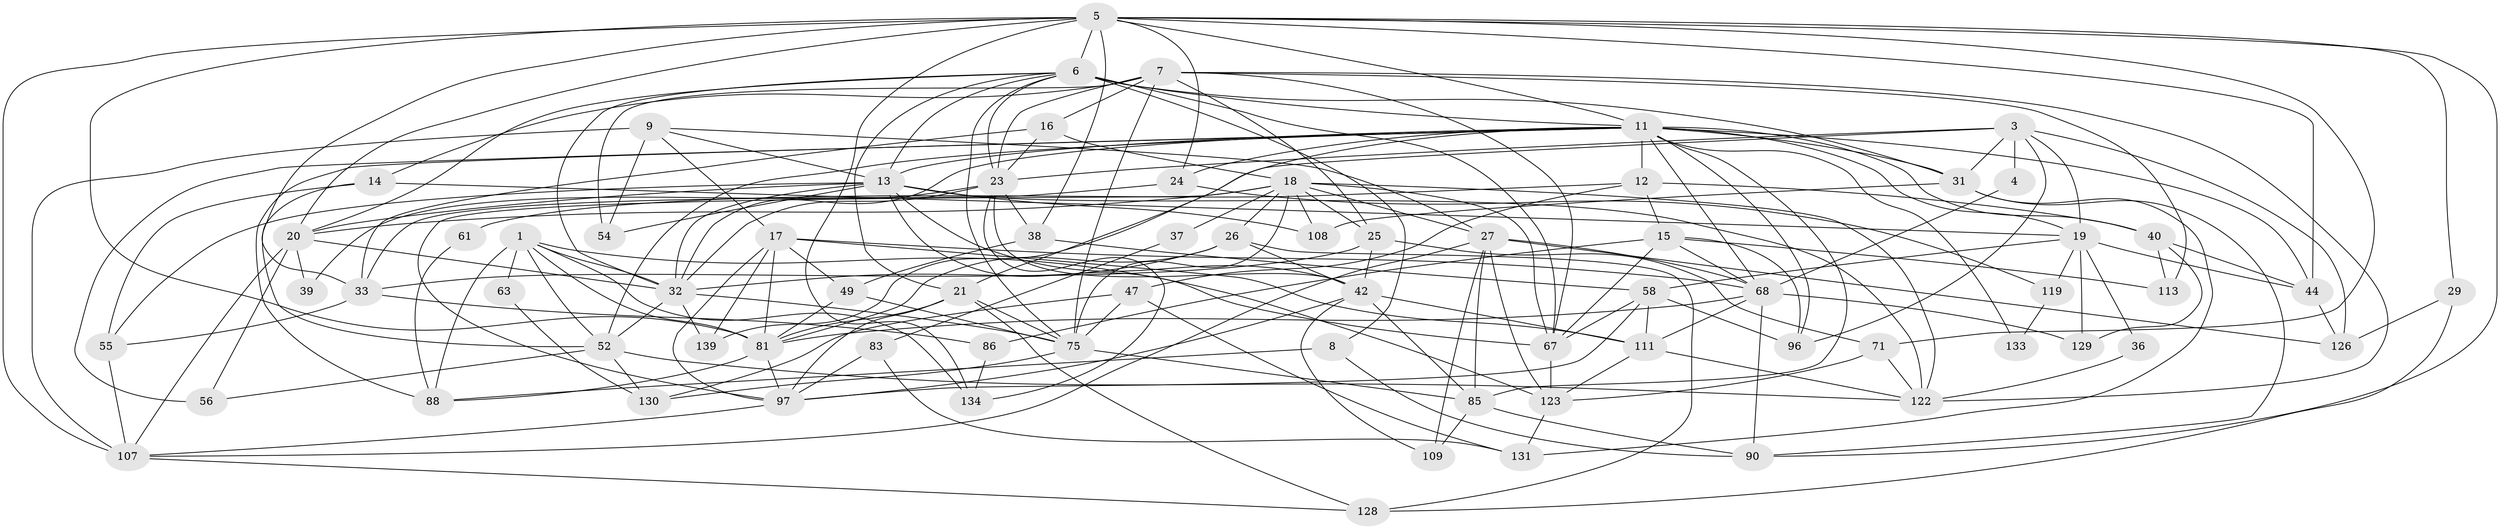 // original degree distribution, {3: 0.24305555555555555, 5: 0.2013888888888889, 2: 0.1597222222222222, 6: 0.08333333333333333, 4: 0.2569444444444444, 7: 0.034722222222222224, 8: 0.013888888888888888, 9: 0.006944444444444444}
// Generated by graph-tools (version 1.1) at 2025/14/03/09/25 04:14:56]
// undirected, 72 vertices, 201 edges
graph export_dot {
graph [start="1"]
  node [color=gray90,style=filled];
  1 [super="+2"];
  3 [super="+116+73"];
  4;
  5 [super="+59+110"];
  6 [super="+95+10+64"];
  7 [super="+74"];
  8;
  9 [super="+46+105"];
  11 [super="+57+51+60"];
  12;
  13 [super="+127+136"];
  14 [super="+41+35"];
  15 [super="+132"];
  16 [super="+79+30"];
  17 [super="+50"];
  18 [super="+101"];
  19 [super="+114+94"];
  20 [super="+22"];
  21 [super="+98"];
  23 [super="+34"];
  24;
  25 [super="+45+76"];
  26 [super="+102"];
  27 [super="+121+28+69"];
  29;
  31 [super="+48"];
  32 [super="+66+89"];
  33 [super="+100"];
  36;
  37;
  38;
  39;
  40 [super="+93"];
  42 [super="+78+84"];
  44 [super="+65"];
  47;
  49;
  52 [super="+104+62"];
  54;
  55;
  56;
  58 [super="+77+87"];
  61;
  63;
  67 [super="+99"];
  68 [super="+142+118"];
  71;
  75 [super="+82"];
  81 [super="+135"];
  83;
  85 [super="+103"];
  86;
  88;
  90 [super="+120"];
  96;
  97 [super="+124"];
  107;
  108;
  109;
  111;
  113;
  119;
  122 [super="+140"];
  123 [super="+137"];
  126;
  128;
  129;
  130;
  131;
  133;
  134;
  139;
  1 -- 32;
  1 -- 134;
  1 -- 88;
  1 -- 63;
  1 -- 52;
  1 -- 67;
  1 -- 81;
  3 -- 96;
  3 -- 4;
  3 -- 139;
  3 -- 23;
  3 -- 126;
  3 -- 31;
  3 -- 19;
  4 -- 68;
  5 -- 33;
  5 -- 38;
  5 -- 71;
  5 -- 107 [weight=2];
  5 -- 44 [weight=2];
  5 -- 81;
  5 -- 29;
  5 -- 6 [weight=2];
  5 -- 134;
  5 -- 24;
  5 -- 90;
  5 -- 11;
  5 -- 20;
  6 -- 31 [weight=2];
  6 -- 23;
  6 -- 32;
  6 -- 8;
  6 -- 21;
  6 -- 75;
  6 -- 67;
  6 -- 13;
  6 -- 11;
  6 -- 20;
  7 -- 54;
  7 -- 23;
  7 -- 122;
  7 -- 67;
  7 -- 14;
  7 -- 16;
  7 -- 113;
  7 -- 25;
  7 -- 75;
  8 -- 88;
  8 -- 90;
  9 -- 27;
  9 -- 17;
  9 -- 107;
  9 -- 54;
  9 -- 13;
  11 -- 24;
  11 -- 52;
  11 -- 21;
  11 -- 32;
  11 -- 96;
  11 -- 68;
  11 -- 133;
  11 -- 40;
  11 -- 12;
  11 -- 56;
  11 -- 88;
  11 -- 19 [weight=2];
  11 -- 44;
  11 -- 13;
  11 -- 31;
  11 -- 85;
  12 -- 40;
  12 -- 47;
  12 -- 61;
  12 -- 15;
  13 -- 108 [weight=2];
  13 -- 122;
  13 -- 123;
  13 -- 32;
  13 -- 42;
  13 -- 54;
  13 -- 55;
  13 -- 20;
  14 -- 55;
  14 -- 52;
  14 -- 19;
  15 -- 96;
  15 -- 86;
  15 -- 67;
  15 -- 113;
  15 -- 68;
  16 -- 33;
  16 -- 18;
  16 -- 23;
  17 -- 111;
  17 -- 81;
  17 -- 139;
  17 -- 68;
  17 -- 97;
  17 -- 49;
  18 -- 37;
  18 -- 75;
  18 -- 26;
  18 -- 122;
  18 -- 67;
  18 -- 97;
  18 -- 20;
  18 -- 25;
  18 -- 27;
  18 -- 108;
  19 -- 129 [weight=2];
  19 -- 36;
  19 -- 119;
  19 -- 58 [weight=2];
  19 -- 44;
  20 -- 107;
  20 -- 32;
  20 -- 39;
  20 -- 56;
  21 -- 97;
  21 -- 128;
  21 -- 81;
  21 -- 75;
  23 -- 134;
  23 -- 32;
  23 -- 38;
  23 -- 39;
  23 -- 42;
  24 -- 33;
  24 -- 119;
  25 -- 71;
  25 -- 33;
  25 -- 42;
  26 -- 128;
  26 -- 42 [weight=2];
  26 -- 32;
  26 -- 81;
  27 -- 85 [weight=2];
  27 -- 107;
  27 -- 126;
  27 -- 68;
  27 -- 109;
  27 -- 123;
  29 -- 128;
  29 -- 126;
  31 -- 108;
  31 -- 131;
  31 -- 90;
  32 -- 52;
  32 -- 139;
  32 -- 75;
  33 -- 55;
  33 -- 86;
  36 -- 122;
  37 -- 83;
  38 -- 49;
  38 -- 58;
  40 -- 129;
  40 -- 113;
  40 -- 44;
  42 -- 109;
  42 -- 97;
  42 -- 111;
  42 -- 85;
  44 -- 126;
  47 -- 131;
  47 -- 75;
  47 -- 130;
  49 -- 75;
  49 -- 81;
  52 -- 122;
  52 -- 56;
  52 -- 130;
  55 -- 107;
  58 -- 111;
  58 -- 67;
  58 -- 97;
  58 -- 96;
  61 -- 88;
  63 -- 130;
  67 -- 123;
  68 -- 129;
  68 -- 90;
  68 -- 81;
  68 -- 111;
  71 -- 123 [weight=2];
  71 -- 122;
  75 -- 130;
  75 -- 85;
  81 -- 88;
  81 -- 97;
  83 -- 131;
  83 -- 97;
  85 -- 90;
  85 -- 109;
  86 -- 134;
  97 -- 107;
  107 -- 128;
  111 -- 123;
  111 -- 122;
  119 -- 133;
  123 -- 131;
}
